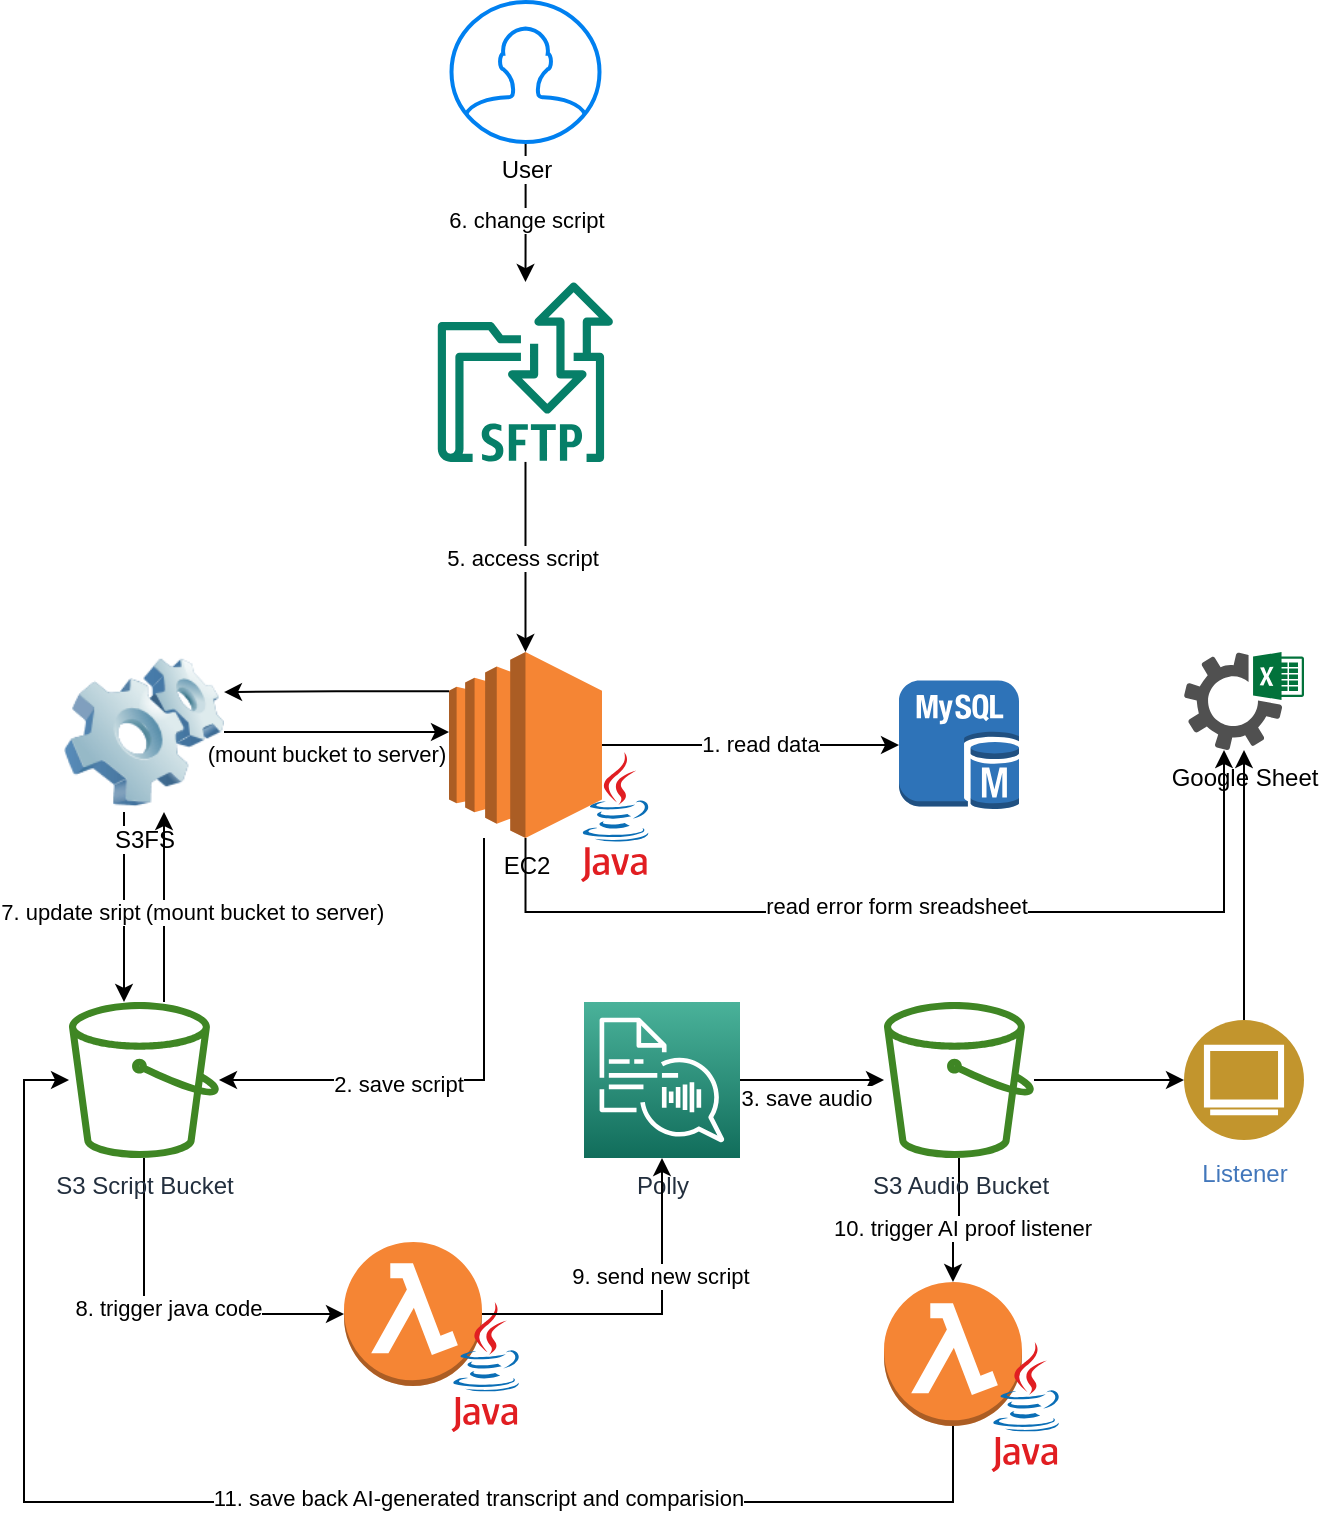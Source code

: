 <mxfile version="18.1.3" type="device" pages="4"><diagram id="XTtuU0NMesyoVIIM90vO" name="new"><mxGraphModel dx="1106" dy="1552" grid="1" gridSize="10" guides="1" tooltips="1" connect="1" arrows="1" fold="1" page="1" pageScale="1" pageWidth="1169" pageHeight="827" math="0" shadow="0"><root><mxCell id="0"/><mxCell id="1" parent="0"/><mxCell id="NncOpH6DnDTU8Z2YB7Ct-4" value="" style="group" parent="1" vertex="1" connectable="0"><mxGeometry x="492.5" y="295.04" width="100.4" height="115" as="geometry"/></mxCell><mxCell id="NncOpH6DnDTU8Z2YB7Ct-1" value="" style="dashed=0;outlineConnect=0;html=1;align=center;labelPosition=center;verticalLabelPosition=bottom;verticalAlign=top;shape=mxgraph.weblogos.java" parent="NncOpH6DnDTU8Z2YB7Ct-4" vertex="1"><mxGeometry x="66" y="50" width="34.4" height="65" as="geometry"/></mxCell><mxCell id="NncOpH6DnDTU8Z2YB7Ct-3" value="EC2" style="outlineConnect=0;dashed=0;verticalLabelPosition=bottom;verticalAlign=top;align=center;html=1;shape=mxgraph.aws3.ec2;fillColor=#F58534;gradientColor=none;" parent="NncOpH6DnDTU8Z2YB7Ct-4" vertex="1"><mxGeometry width="76.5" height="93" as="geometry"/></mxCell><mxCell id="NncOpH6DnDTU8Z2YB7Ct-5" value="" style="outlineConnect=0;dashed=0;verticalLabelPosition=bottom;verticalAlign=top;align=center;html=1;shape=mxgraph.aws3.mysql_db_instance;fillColor=#2E73B8;gradientColor=none;" parent="1" vertex="1"><mxGeometry x="717.5" y="309.29" width="60" height="64.5" as="geometry"/></mxCell><mxCell id="NncOpH6DnDTU8Z2YB7Ct-6" style="edgeStyle=orthogonalEdgeStyle;rounded=0;orthogonalLoop=1;jettySize=auto;html=1;" parent="1" source="NncOpH6DnDTU8Z2YB7Ct-3" target="NncOpH6DnDTU8Z2YB7Ct-5" edge="1"><mxGeometry relative="1" as="geometry"/></mxCell><mxCell id="NncOpH6DnDTU8Z2YB7Ct-11" value="1. read data" style="edgeLabel;html=1;align=center;verticalAlign=middle;resizable=0;points=[];" parent="NncOpH6DnDTU8Z2YB7Ct-6" vertex="1" connectable="0"><mxGeometry x="0.055" y="1" relative="1" as="geometry"><mxPoint as="offset"/></mxGeometry></mxCell><mxCell id="NncOpH6DnDTU8Z2YB7Ct-10" style="edgeStyle=orthogonalEdgeStyle;rounded=0;orthogonalLoop=1;jettySize=auto;html=1;" parent="1" source="NncOpH6DnDTU8Z2YB7Ct-7" target="NncOpH6DnDTU8Z2YB7Ct-9" edge="1"><mxGeometry relative="1" as="geometry"/></mxCell><mxCell id="NncOpH6DnDTU8Z2YB7Ct-13" value="3. save audio" style="edgeLabel;html=1;align=center;verticalAlign=middle;resizable=0;points=[];" parent="NncOpH6DnDTU8Z2YB7Ct-10" vertex="1" connectable="0"><mxGeometry x="-0.102" y="1" relative="1" as="geometry"><mxPoint y="10" as="offset"/></mxGeometry></mxCell><mxCell id="NncOpH6DnDTU8Z2YB7Ct-7" value="Polly" style="sketch=0;points=[[0,0,0],[0.25,0,0],[0.5,0,0],[0.75,0,0],[1,0,0],[0,1,0],[0.25,1,0],[0.5,1,0],[0.75,1,0],[1,1,0],[0,0.25,0],[0,0.5,0],[0,0.75,0],[1,0.25,0],[1,0.5,0],[1,0.75,0]];outlineConnect=0;fontColor=#232F3E;gradientColor=#4AB29A;gradientDirection=north;fillColor=#116D5B;strokeColor=#ffffff;dashed=0;verticalLabelPosition=bottom;verticalAlign=top;align=center;html=1;fontSize=12;fontStyle=0;aspect=fixed;shape=mxgraph.aws4.resourceIcon;resIcon=mxgraph.aws4.polly;" parent="1" vertex="1"><mxGeometry x="560" y="470" width="78" height="78" as="geometry"/></mxCell><mxCell id="NncOpH6DnDTU8Z2YB7Ct-49" style="edgeStyle=orthogonalEdgeStyle;rounded=0;orthogonalLoop=1;jettySize=auto;html=1;" parent="1" source="NncOpH6DnDTU8Z2YB7Ct-9" target="NncOpH6DnDTU8Z2YB7Ct-48" edge="1"><mxGeometry relative="1" as="geometry"/></mxCell><mxCell id="CRUqL8lj3aISnoi_IsQE-6" style="edgeStyle=orthogonalEdgeStyle;rounded=0;orthogonalLoop=1;jettySize=auto;html=1;" parent="1" source="NncOpH6DnDTU8Z2YB7Ct-9" target="CRUqL8lj3aISnoi_IsQE-3" edge="1"><mxGeometry relative="1" as="geometry"/></mxCell><mxCell id="CRUqL8lj3aISnoi_IsQE-7" value="10. trigger AI proof listener" style="edgeLabel;html=1;align=center;verticalAlign=middle;resizable=0;points=[];" parent="CRUqL8lj3aISnoi_IsQE-6" vertex="1" connectable="0"><mxGeometry x="0.169" y="4" relative="1" as="geometry"><mxPoint as="offset"/></mxGeometry></mxCell><mxCell id="NncOpH6DnDTU8Z2YB7Ct-9" value="S3 Audio Bucket" style="sketch=0;outlineConnect=0;fontColor=#232F3E;gradientColor=none;fillColor=#3F8624;strokeColor=none;dashed=0;verticalLabelPosition=bottom;verticalAlign=top;align=center;html=1;fontSize=12;fontStyle=0;aspect=fixed;pointerEvents=1;shape=mxgraph.aws4.bucket;" parent="1" vertex="1"><mxGeometry x="710" y="470" width="75" height="78" as="geometry"/></mxCell><mxCell id="NncOpH6DnDTU8Z2YB7Ct-16" style="edgeStyle=orthogonalEdgeStyle;rounded=0;orthogonalLoop=1;jettySize=auto;html=1;" parent="1" source="NncOpH6DnDTU8Z2YB7Ct-14" target="NncOpH6DnDTU8Z2YB7Ct-3" edge="1"><mxGeometry relative="1" as="geometry"><Array as="points"><mxPoint x="460" y="335"/><mxPoint x="460" y="335"/></Array></mxGeometry></mxCell><mxCell id="NncOpH6DnDTU8Z2YB7Ct-17" value="(mount bucket to server)" style="edgeLabel;html=1;align=center;verticalAlign=middle;resizable=0;points=[];" parent="NncOpH6DnDTU8Z2YB7Ct-16" vertex="1" connectable="0"><mxGeometry x="-0.102" y="1" relative="1" as="geometry"><mxPoint y="12" as="offset"/></mxGeometry></mxCell><mxCell id="NncOpH6DnDTU8Z2YB7Ct-37" style="edgeStyle=orthogonalEdgeStyle;rounded=0;orthogonalLoop=1;jettySize=auto;html=1;" parent="1" source="NncOpH6DnDTU8Z2YB7Ct-14" target="NncOpH6DnDTU8Z2YB7Ct-28" edge="1"><mxGeometry relative="1" as="geometry"><Array as="points"><mxPoint x="330" y="400"/><mxPoint x="330" y="400"/></Array></mxGeometry></mxCell><mxCell id="NncOpH6DnDTU8Z2YB7Ct-38" value="7. update sript" style="edgeLabel;html=1;align=center;verticalAlign=middle;resizable=0;points=[];" parent="NncOpH6DnDTU8Z2YB7Ct-37" vertex="1" connectable="0"><mxGeometry x="0.056" y="-1" relative="1" as="geometry"><mxPoint x="-26" as="offset"/></mxGeometry></mxCell><mxCell id="NncOpH6DnDTU8Z2YB7Ct-14" value="S3FS" style="image;html=1;image=img/lib/clip_art/computers/Software_128x128.png" parent="1" vertex="1"><mxGeometry x="300" y="295.04" width="80" height="80" as="geometry"/></mxCell><mxCell id="NncOpH6DnDTU8Z2YB7Ct-23" style="edgeStyle=orthogonalEdgeStyle;rounded=0;orthogonalLoop=1;jettySize=auto;html=1;" parent="1" source="NncOpH6DnDTU8Z2YB7Ct-22" target="NncOpH6DnDTU8Z2YB7Ct-3" edge="1"><mxGeometry relative="1" as="geometry"/></mxCell><mxCell id="NncOpH6DnDTU8Z2YB7Ct-32" value="5. access script" style="edgeLabel;html=1;align=center;verticalAlign=middle;resizable=0;points=[];" parent="NncOpH6DnDTU8Z2YB7Ct-23" vertex="1" connectable="0"><mxGeometry x="0.001" y="-2" relative="1" as="geometry"><mxPoint as="offset"/></mxGeometry></mxCell><mxCell id="NncOpH6DnDTU8Z2YB7Ct-22" value="" style="sketch=0;outlineConnect=0;fontColor=#232F3E;gradientColor=none;fillColor=#067F68;strokeColor=none;dashed=0;verticalLabelPosition=bottom;verticalAlign=top;align=center;html=1;fontSize=12;fontStyle=0;aspect=fixed;shape=mxgraph.aws4.transfer_for_sftp_resource;" parent="1" vertex="1"><mxGeometry x="486.9" y="110" width="87.69" height="90" as="geometry"/></mxCell><mxCell id="NncOpH6DnDTU8Z2YB7Ct-25" style="edgeStyle=orthogonalEdgeStyle;rounded=0;orthogonalLoop=1;jettySize=auto;html=1;" parent="1" source="NncOpH6DnDTU8Z2YB7Ct-24" target="NncOpH6DnDTU8Z2YB7Ct-22" edge="1"><mxGeometry relative="1" as="geometry"/></mxCell><mxCell id="NncOpH6DnDTU8Z2YB7Ct-33" value="6. change script" style="edgeLabel;html=1;align=center;verticalAlign=middle;resizable=0;points=[];" parent="NncOpH6DnDTU8Z2YB7Ct-25" vertex="1" connectable="0"><mxGeometry x="0.114" relative="1" as="geometry"><mxPoint as="offset"/></mxGeometry></mxCell><mxCell id="NncOpH6DnDTU8Z2YB7Ct-24" value="User" style="html=1;verticalLabelPosition=bottom;align=center;labelBackgroundColor=#ffffff;verticalAlign=top;strokeWidth=2;strokeColor=#0080F0;shadow=0;dashed=0;shape=mxgraph.ios7.icons.user;" parent="1" vertex="1"><mxGeometry x="493.75" y="-30" width="74" height="70" as="geometry"/></mxCell><mxCell id="NncOpH6DnDTU8Z2YB7Ct-29" style="edgeStyle=orthogonalEdgeStyle;rounded=0;orthogonalLoop=1;jettySize=auto;html=1;" parent="1" source="NncOpH6DnDTU8Z2YB7Ct-28" target="NncOpH6DnDTU8Z2YB7Ct-14" edge="1"><mxGeometry relative="1" as="geometry"><Array as="points"><mxPoint x="350" y="400"/><mxPoint x="350" y="400"/></Array></mxGeometry></mxCell><mxCell id="NncOpH6DnDTU8Z2YB7Ct-41" style="edgeStyle=orthogonalEdgeStyle;rounded=0;orthogonalLoop=1;jettySize=auto;html=1;" parent="1" source="NncOpH6DnDTU8Z2YB7Ct-28" target="NncOpH6DnDTU8Z2YB7Ct-40" edge="1"><mxGeometry relative="1" as="geometry"><Array as="points"><mxPoint x="340" y="626"/></Array></mxGeometry></mxCell><mxCell id="NncOpH6DnDTU8Z2YB7Ct-42" value="8. trigger java code" style="edgeLabel;html=1;align=center;verticalAlign=middle;resizable=0;points=[];" parent="NncOpH6DnDTU8Z2YB7Ct-41" vertex="1" connectable="0"><mxGeometry x="0.011" y="3" relative="1" as="geometry"><mxPoint as="offset"/></mxGeometry></mxCell><mxCell id="NncOpH6DnDTU8Z2YB7Ct-28" value="S3 Script Bucket" style="sketch=0;outlineConnect=0;fontColor=#232F3E;gradientColor=none;fillColor=#3F8624;strokeColor=none;dashed=0;verticalLabelPosition=bottom;verticalAlign=top;align=center;html=1;fontSize=12;fontStyle=0;aspect=fixed;pointerEvents=1;shape=mxgraph.aws4.bucket;" parent="1" vertex="1"><mxGeometry x="302.5" y="470" width="75" height="78" as="geometry"/></mxCell><mxCell id="NncOpH6DnDTU8Z2YB7Ct-30" style="edgeStyle=orthogonalEdgeStyle;rounded=0;orthogonalLoop=1;jettySize=auto;html=1;" parent="1" source="NncOpH6DnDTU8Z2YB7Ct-3" target="NncOpH6DnDTU8Z2YB7Ct-28" edge="1"><mxGeometry relative="1" as="geometry"><Array as="points"><mxPoint x="510" y="509"/></Array></mxGeometry></mxCell><mxCell id="NncOpH6DnDTU8Z2YB7Ct-31" value="2. save script" style="edgeLabel;html=1;align=center;verticalAlign=middle;resizable=0;points=[];" parent="NncOpH6DnDTU8Z2YB7Ct-30" vertex="1" connectable="0"><mxGeometry x="0.295" y="2" relative="1" as="geometry"><mxPoint as="offset"/></mxGeometry></mxCell><mxCell id="NncOpH6DnDTU8Z2YB7Ct-39" value="(mount bucket to server)" style="edgeLabel;html=1;align=center;verticalAlign=middle;resizable=0;points=[];" parent="1" vertex="1" connectable="0"><mxGeometry x="400" y="425.04" as="geometry"/></mxCell><mxCell id="NncOpH6DnDTU8Z2YB7Ct-44" value="" style="group" parent="1" vertex="1" connectable="0"><mxGeometry x="440" y="590" width="88.15" height="95" as="geometry"/></mxCell><mxCell id="NncOpH6DnDTU8Z2YB7Ct-40" value="" style="outlineConnect=0;dashed=0;verticalLabelPosition=bottom;verticalAlign=top;align=center;html=1;shape=mxgraph.aws3.lambda_function;fillColor=#F58534;gradientColor=none;" parent="NncOpH6DnDTU8Z2YB7Ct-44" vertex="1"><mxGeometry width="69" height="72" as="geometry"/></mxCell><mxCell id="NncOpH6DnDTU8Z2YB7Ct-43" value="" style="dashed=0;outlineConnect=0;html=1;align=center;labelPosition=center;verticalLabelPosition=bottom;verticalAlign=top;shape=mxgraph.weblogos.java" parent="NncOpH6DnDTU8Z2YB7Ct-44" vertex="1"><mxGeometry x="53.75" y="30" width="34.4" height="65" as="geometry"/></mxCell><mxCell id="NncOpH6DnDTU8Z2YB7Ct-45" style="edgeStyle=orthogonalEdgeStyle;rounded=0;orthogonalLoop=1;jettySize=auto;html=1;" parent="1" source="NncOpH6DnDTU8Z2YB7Ct-40" target="NncOpH6DnDTU8Z2YB7Ct-7" edge="1"><mxGeometry relative="1" as="geometry"/></mxCell><mxCell id="NncOpH6DnDTU8Z2YB7Ct-46" value="9. send new script" style="edgeLabel;html=1;align=center;verticalAlign=middle;resizable=0;points=[];" parent="NncOpH6DnDTU8Z2YB7Ct-45" vertex="1" connectable="0"><mxGeometry x="0.298" y="1" relative="1" as="geometry"><mxPoint as="offset"/></mxGeometry></mxCell><mxCell id="xSryRzxrsPruOYiFMSuQ-5" style="edgeStyle=orthogonalEdgeStyle;rounded=0;orthogonalLoop=1;jettySize=auto;html=1;" parent="1" source="NncOpH6DnDTU8Z2YB7Ct-48" target="xSryRzxrsPruOYiFMSuQ-1" edge="1"><mxGeometry relative="1" as="geometry"/></mxCell><mxCell id="NncOpH6DnDTU8Z2YB7Ct-48" value="Listener" style="aspect=fixed;perimeter=ellipsePerimeter;html=1;align=center;shadow=0;dashed=0;fontColor=#4277BB;labelBackgroundColor=#ffffff;fontSize=12;spacingTop=3;image;image=img/lib/ibm/users/browser.svg;" parent="1" vertex="1"><mxGeometry x="860" y="479" width="60" height="60" as="geometry"/></mxCell><mxCell id="xSryRzxrsPruOYiFMSuQ-1" value="Google Sheet" style="sketch=0;pointerEvents=1;shadow=0;dashed=0;html=1;strokeColor=none;fillColor=#505050;labelPosition=center;verticalLabelPosition=bottom;verticalAlign=top;outlineConnect=0;align=center;shape=mxgraph.office.services.excel_services;" parent="1" vertex="1"><mxGeometry x="860" y="295.04" width="60" height="49" as="geometry"/></mxCell><mxCell id="xSryRzxrsPruOYiFMSuQ-3" style="edgeStyle=orthogonalEdgeStyle;rounded=0;orthogonalLoop=1;jettySize=auto;html=1;" parent="1" source="NncOpH6DnDTU8Z2YB7Ct-3" target="xSryRzxrsPruOYiFMSuQ-1" edge="1"><mxGeometry relative="1" as="geometry"><Array as="points"><mxPoint x="531" y="425.04"/><mxPoint x="880" y="425.04"/></Array></mxGeometry></mxCell><mxCell id="xSryRzxrsPruOYiFMSuQ-4" value="read error form sreadsheet" style="edgeLabel;html=1;align=center;verticalAlign=middle;resizable=0;points=[];" parent="xSryRzxrsPruOYiFMSuQ-3" vertex="1" connectable="0"><mxGeometry x="-0.049" y="4" relative="1" as="geometry"><mxPoint y="1" as="offset"/></mxGeometry></mxCell><mxCell id="CRUqL8lj3aISnoi_IsQE-1" style="edgeStyle=orthogonalEdgeStyle;rounded=0;orthogonalLoop=1;jettySize=auto;html=1;entryX=1;entryY=0.25;entryDx=0;entryDy=0;exitX=0;exitY=0.21;exitDx=0;exitDy=0;exitPerimeter=0;" parent="1" source="NncOpH6DnDTU8Z2YB7Ct-3" target="NncOpH6DnDTU8Z2YB7Ct-14" edge="1"><mxGeometry relative="1" as="geometry"/></mxCell><mxCell id="CRUqL8lj3aISnoi_IsQE-2" value="" style="group" parent="1" vertex="1" connectable="0"><mxGeometry x="710" y="610" width="88.15" height="95" as="geometry"/></mxCell><mxCell id="CRUqL8lj3aISnoi_IsQE-3" value="" style="outlineConnect=0;dashed=0;verticalLabelPosition=bottom;verticalAlign=top;align=center;html=1;shape=mxgraph.aws3.lambda_function;fillColor=#F58534;gradientColor=none;" parent="CRUqL8lj3aISnoi_IsQE-2" vertex="1"><mxGeometry width="69" height="72" as="geometry"/></mxCell><mxCell id="CRUqL8lj3aISnoi_IsQE-4" value="" style="dashed=0;outlineConnect=0;html=1;align=center;labelPosition=center;verticalLabelPosition=bottom;verticalAlign=top;shape=mxgraph.weblogos.java" parent="CRUqL8lj3aISnoi_IsQE-2" vertex="1"><mxGeometry x="53.75" y="30" width="34.4" height="65" as="geometry"/></mxCell><mxCell id="CRUqL8lj3aISnoi_IsQE-8" style="edgeStyle=orthogonalEdgeStyle;rounded=0;orthogonalLoop=1;jettySize=auto;html=1;" parent="1" source="CRUqL8lj3aISnoi_IsQE-3" target="NncOpH6DnDTU8Z2YB7Ct-28" edge="1"><mxGeometry relative="1" as="geometry"><Array as="points"><mxPoint x="745" y="720"/><mxPoint x="280" y="720"/><mxPoint x="280" y="509"/></Array></mxGeometry></mxCell><mxCell id="CRUqL8lj3aISnoi_IsQE-9" value="11. save back AI-generated transcript and comparision" style="edgeLabel;html=1;align=center;verticalAlign=middle;resizable=0;points=[];" parent="CRUqL8lj3aISnoi_IsQE-8" vertex="1" connectable="0"><mxGeometry x="-0.251" y="-2" relative="1" as="geometry"><mxPoint as="offset"/></mxGeometry></mxCell></root></mxGraphModel></diagram><diagram id="ficL7T1YxFA1dmFw0a05" name="old"><mxGraphModel dx="1106" dy="725" grid="1" gridSize="10" guides="1" tooltips="1" connect="1" arrows="1" fold="1" page="1" pageScale="1" pageWidth="1169" pageHeight="827" math="0" shadow="0"><root><mxCell id="0"/><mxCell id="1" parent="0"/><mxCell id="OMUNg0WsKutQy2JKoEx_-1" value="" style="group" parent="1" vertex="1" connectable="0"><mxGeometry x="70" y="30" width="100.4" height="115" as="geometry"/></mxCell><mxCell id="OMUNg0WsKutQy2JKoEx_-2" value="" style="dashed=0;outlineConnect=0;html=1;align=center;labelPosition=center;verticalLabelPosition=bottom;verticalAlign=top;shape=mxgraph.weblogos.java" parent="OMUNg0WsKutQy2JKoEx_-1" vertex="1"><mxGeometry x="66" y="50" width="34.4" height="65" as="geometry"/></mxCell><mxCell id="OMUNg0WsKutQy2JKoEx_-3" value="EC2" style="outlineConnect=0;dashed=0;verticalLabelPosition=bottom;verticalAlign=top;align=center;html=1;shape=mxgraph.aws3.ec2;fillColor=#F58534;gradientColor=none;" parent="OMUNg0WsKutQy2JKoEx_-1" vertex="1"><mxGeometry width="76.5" height="93" as="geometry"/></mxCell><mxCell id="OMUNg0WsKutQy2JKoEx_-4" value="" style="outlineConnect=0;dashed=0;verticalLabelPosition=bottom;verticalAlign=top;align=center;html=1;shape=mxgraph.aws3.mysql_db_instance;fillColor=#2E73B8;gradientColor=none;" parent="1" vertex="1"><mxGeometry x="265" y="44.25" width="60" height="64.5" as="geometry"/></mxCell><mxCell id="OMUNg0WsKutQy2JKoEx_-5" style="edgeStyle=orthogonalEdgeStyle;rounded=0;orthogonalLoop=1;jettySize=auto;html=1;" parent="1" source="OMUNg0WsKutQy2JKoEx_-3" target="OMUNg0WsKutQy2JKoEx_-4" edge="1"><mxGeometry relative="1" as="geometry"/></mxCell><mxCell id="OMUNg0WsKutQy2JKoEx_-6" value="1. read data" style="edgeLabel;html=1;align=center;verticalAlign=middle;resizable=0;points=[];" parent="OMUNg0WsKutQy2JKoEx_-5" vertex="1" connectable="0"><mxGeometry x="0.055" y="1" relative="1" as="geometry"><mxPoint as="offset"/></mxGeometry></mxCell><mxCell id="OMUNg0WsKutQy2JKoEx_-7" style="edgeStyle=orthogonalEdgeStyle;rounded=0;orthogonalLoop=1;jettySize=auto;html=1;" parent="1" source="OMUNg0WsKutQy2JKoEx_-9" target="OMUNg0WsKutQy2JKoEx_-13" edge="1"><mxGeometry relative="1" as="geometry"/></mxCell><mxCell id="OMUNg0WsKutQy2JKoEx_-8" value="3. save audio" style="edgeLabel;html=1;align=center;verticalAlign=middle;resizable=0;points=[];" parent="OMUNg0WsKutQy2JKoEx_-7" vertex="1" connectable="0"><mxGeometry x="-0.102" y="1" relative="1" as="geometry"><mxPoint y="10" as="offset"/></mxGeometry></mxCell><mxCell id="OMUNg0WsKutQy2JKoEx_-9" value="Polly" style="sketch=0;points=[[0,0,0],[0.25,0,0],[0.5,0,0],[0.75,0,0],[1,0,0],[0,1,0],[0.25,1,0],[0.5,1,0],[0.75,1,0],[1,1,0],[0,0.25,0],[0,0.5,0],[0,0.75,0],[1,0.25,0],[1,0.5,0],[1,0.75,0]];outlineConnect=0;fontColor=#232F3E;gradientColor=#4AB29A;gradientDirection=north;fillColor=#116D5B;strokeColor=#ffffff;dashed=0;verticalLabelPosition=bottom;verticalAlign=top;align=center;html=1;fontSize=12;fontStyle=0;aspect=fixed;shape=mxgraph.aws4.resourceIcon;resIcon=mxgraph.aws4.polly;" parent="1" vertex="1"><mxGeometry x="70" y="250" width="78" height="78" as="geometry"/></mxCell><mxCell id="OMUNg0WsKutQy2JKoEx_-10" style="edgeStyle=orthogonalEdgeStyle;rounded=0;orthogonalLoop=1;jettySize=auto;html=1;" parent="1" source="OMUNg0WsKutQy2JKoEx_-3" target="OMUNg0WsKutQy2JKoEx_-9" edge="1"><mxGeometry relative="1" as="geometry"/></mxCell><mxCell id="OMUNg0WsKutQy2JKoEx_-11" value="2. send script" style="edgeLabel;html=1;align=center;verticalAlign=middle;resizable=0;points=[];" parent="OMUNg0WsKutQy2JKoEx_-10" vertex="1" connectable="0"><mxGeometry x="-0.124" y="-2" relative="1" as="geometry"><mxPoint x="2" y="5" as="offset"/></mxGeometry></mxCell><mxCell id="OMUNg0WsKutQy2JKoEx_-12" style="edgeStyle=orthogonalEdgeStyle;rounded=0;orthogonalLoop=1;jettySize=auto;html=1;" parent="1" source="OMUNg0WsKutQy2JKoEx_-13" target="OMUNg0WsKutQy2JKoEx_-38" edge="1"><mxGeometry relative="1" as="geometry"/></mxCell><mxCell id="OMUNg0WsKutQy2JKoEx_-13" value="S3 Audio Bucket" style="sketch=0;outlineConnect=0;fontColor=#232F3E;gradientColor=none;fillColor=#3F8624;strokeColor=none;dashed=0;verticalLabelPosition=bottom;verticalAlign=top;align=center;html=1;fontSize=12;fontStyle=0;aspect=fixed;pointerEvents=1;shape=mxgraph.aws4.bucket;" parent="1" vertex="1"><mxGeometry x="257.5" y="220" width="75" height="78" as="geometry"/></mxCell><mxCell id="OMUNg0WsKutQy2JKoEx_-38" value="Listener" style="aspect=fixed;perimeter=ellipsePerimeter;html=1;align=center;shadow=0;dashed=0;fontColor=#4277BB;labelBackgroundColor=#ffffff;fontSize=12;spacingTop=3;image;image=img/lib/ibm/users/browser.svg;" parent="1" vertex="1"><mxGeometry x="397.5" y="229" width="60" height="60" as="geometry"/></mxCell></root></mxGraphModel></diagram><diagram id="OmOJZTbQ8fZzgqO0Wqav" name="proof-listen-process"><mxGraphModel dx="1106" dy="725" grid="1" gridSize="10" guides="1" tooltips="1" connect="1" arrows="1" fold="1" page="1" pageScale="1" pageWidth="1169" pageHeight="827" math="0" shadow="0"><root><mxCell id="0"/><mxCell id="1" parent="0"/><mxCell id="_HJSrcMAK1amZ1rrkFac-3" style="edgeStyle=orthogonalEdgeStyle;rounded=0;orthogonalLoop=1;jettySize=auto;html=1;" parent="1" source="_HJSrcMAK1amZ1rrkFac-1" target="_HJSrcMAK1amZ1rrkFac-2" edge="1"><mxGeometry relative="1" as="geometry"/></mxCell><mxCell id="_HJSrcMAK1amZ1rrkFac-1" value="Upload content to church website/DB" style="rounded=1;whiteSpace=wrap;html=1;" parent="1" vertex="1"><mxGeometry x="120" y="80" width="120" height="60" as="geometry"/></mxCell><mxCell id="_HJSrcMAK1amZ1rrkFac-5" style="edgeStyle=orthogonalEdgeStyle;rounded=0;orthogonalLoop=1;jettySize=auto;html=1;" parent="1" source="_HJSrcMAK1amZ1rrkFac-2" target="_HJSrcMAK1amZ1rrkFac-4" edge="1"><mxGeometry relative="1" as="geometry"/></mxCell><mxCell id="_HJSrcMAK1amZ1rrkFac-2" value="java programming tidy up content and generate transcript" style="rounded=1;whiteSpace=wrap;html=1;" parent="1" vertex="1"><mxGeometry x="280" y="80" width="120" height="60" as="geometry"/></mxCell><mxCell id="_HJSrcMAK1amZ1rrkFac-16" style="edgeStyle=orthogonalEdgeStyle;rounded=0;orthogonalLoop=1;jettySize=auto;html=1;" parent="1" source="_HJSrcMAK1amZ1rrkFac-4" target="_HJSrcMAK1amZ1rrkFac-7" edge="1"><mxGeometry relative="1" as="geometry"/></mxCell><mxCell id="_HJSrcMAK1amZ1rrkFac-4" value="Send transcript to AI" style="rounded=1;whiteSpace=wrap;html=1;" parent="1" vertex="1"><mxGeometry x="440" y="80" width="120" height="60" as="geometry"/></mxCell><mxCell id="_HJSrcMAK1amZ1rrkFac-9" style="edgeStyle=orthogonalEdgeStyle;rounded=0;orthogonalLoop=1;jettySize=auto;html=1;" parent="1" source="_HJSrcMAK1amZ1rrkFac-7" target="_HJSrcMAK1amZ1rrkFac-8" edge="1"><mxGeometry relative="1" as="geometry"/></mxCell><mxCell id="_HJSrcMAK1amZ1rrkFac-7" value="save Audio to file system" style="rounded=1;whiteSpace=wrap;html=1;" parent="1" vertex="1"><mxGeometry x="440" y="190" width="120" height="60" as="geometry"/></mxCell><mxCell id="_HJSrcMAK1amZ1rrkFac-11" style="edgeStyle=orthogonalEdgeStyle;rounded=0;orthogonalLoop=1;jettySize=auto;html=1;entryX=1;entryY=0.5;entryDx=0;entryDy=0;" parent="1" source="_HJSrcMAK1amZ1rrkFac-8" target="_HJSrcMAK1amZ1rrkFac-10" edge="1"><mxGeometry relative="1" as="geometry"/></mxCell><mxCell id="_HJSrcMAK1amZ1rrkFac-8" value="Proof listening" style="rounded=1;whiteSpace=wrap;html=1;" parent="1" vertex="1"><mxGeometry x="280" y="190" width="120" height="60" as="geometry"/></mxCell><mxCell id="_HJSrcMAK1amZ1rrkFac-14" style="edgeStyle=orthogonalEdgeStyle;rounded=0;orthogonalLoop=1;jettySize=auto;html=1;entryX=0.5;entryY=0;entryDx=0;entryDy=0;" parent="1" source="_HJSrcMAK1amZ1rrkFac-10" target="_HJSrcMAK1amZ1rrkFac-12" edge="1"><mxGeometry relative="1" as="geometry"/></mxCell><mxCell id="_HJSrcMAK1amZ1rrkFac-10" value="Converter fix issues" style="rounded=1;whiteSpace=wrap;html=1;" parent="1" vertex="1"><mxGeometry x="120" y="190" width="120" height="60" as="geometry"/></mxCell><mxCell id="_HJSrcMAK1amZ1rrkFac-15" style="edgeStyle=orthogonalEdgeStyle;rounded=0;orthogonalLoop=1;jettySize=auto;html=1;" parent="1" source="_HJSrcMAK1amZ1rrkFac-12" target="_HJSrcMAK1amZ1rrkFac-13" edge="1"><mxGeometry relative="1" as="geometry"/></mxCell><mxCell id="_HJSrcMAK1amZ1rrkFac-12" value="Proof listener confirm" style="rounded=1;whiteSpace=wrap;html=1;" parent="1" vertex="1"><mxGeometry x="120" y="300" width="120" height="60" as="geometry"/></mxCell><mxCell id="_HJSrcMAK1amZ1rrkFac-13" value="Proof listener confirm" style="rounded=1;whiteSpace=wrap;html=1;" parent="1" vertex="1"><mxGeometry x="280" y="300" width="120" height="60" as="geometry"/></mxCell><mxCell id="_HJSrcMAK1amZ1rrkFac-21" value="1" style="ellipse;whiteSpace=wrap;html=1;aspect=fixed;strokeWidth=2;fontFamily=Tahoma;spacingBottom=4;spacingRight=2;strokeColor=#d3d3d3;" parent="1" vertex="1"><mxGeometry x="380" y="240" width="20" height="20" as="geometry"/></mxCell><mxCell id="_HJSrcMAK1amZ1rrkFac-22" value="10" style="ellipse;whiteSpace=wrap;html=1;aspect=fixed;strokeWidth=2;fontFamily=Tahoma;spacingBottom=4;spacingRight=2;strokeColor=#d3d3d3;" parent="1" vertex="1"><mxGeometry x="380" y="240" width="20" height="20" as="geometry"/></mxCell><mxCell id="_HJSrcMAK1amZ1rrkFac-23" value="1" style="ellipse;whiteSpace=wrap;html=1;aspect=fixed;strokeWidth=2;fontFamily=Tahoma;spacingBottom=4;spacingRight=2;strokeColor=#d3d3d3;" parent="1" vertex="1"><mxGeometry x="220" y="130" width="20" height="20" as="geometry"/></mxCell><mxCell id="_HJSrcMAK1amZ1rrkFac-24" value="20" style="ellipse;whiteSpace=wrap;html=1;aspect=fixed;strokeWidth=2;fontFamily=Tahoma;spacingBottom=4;spacingRight=2;strokeColor=#d3d3d3;" parent="1" vertex="1"><mxGeometry x="220" y="350" width="20" height="20" as="geometry"/></mxCell></root></mxGraphModel></diagram><diagram id="JiKXF3pljELyNfGb8qry" name="Page-4"><mxGraphModel dx="1106" dy="725" grid="1" gridSize="10" guides="1" tooltips="1" connect="1" arrows="1" fold="1" page="1" pageScale="1" pageWidth="1169" pageHeight="827" math="0" shadow="0"><root><mxCell id="0"/><mxCell id="1" parent="0"/><mxCell id="CTszdfy2R6ZLbZGfv5J6-1" style="edgeStyle=orthogonalEdgeStyle;rounded=0;orthogonalLoop=1;jettySize=auto;html=1;" edge="1" parent="1" source="CTszdfy2R6ZLbZGfv5J6-2" target="CTszdfy2R6ZLbZGfv5J6-4"><mxGeometry relative="1" as="geometry"/></mxCell><mxCell id="CTszdfy2R6ZLbZGfv5J6-2" value="Upload content to church website/DB" style="rounded=1;whiteSpace=wrap;html=1;" vertex="1" parent="1"><mxGeometry x="120" y="80" width="120" height="60" as="geometry"/></mxCell><mxCell id="CTszdfy2R6ZLbZGfv5J6-3" style="edgeStyle=orthogonalEdgeStyle;rounded=0;orthogonalLoop=1;jettySize=auto;html=1;" edge="1" parent="1" source="CTszdfy2R6ZLbZGfv5J6-4" target="CTszdfy2R6ZLbZGfv5J6-6"><mxGeometry relative="1" as="geometry"/></mxCell><mxCell id="CTszdfy2R6ZLbZGfv5J6-4" value="java programming tidy up content and generate transcript" style="rounded=1;whiteSpace=wrap;html=1;" vertex="1" parent="1"><mxGeometry x="280" y="80" width="120" height="60" as="geometry"/></mxCell><mxCell id="CTszdfy2R6ZLbZGfv5J6-5" style="edgeStyle=orthogonalEdgeStyle;rounded=0;orthogonalLoop=1;jettySize=auto;html=1;" edge="1" parent="1" source="CTszdfy2R6ZLbZGfv5J6-6" target="CTszdfy2R6ZLbZGfv5J6-8"><mxGeometry relative="1" as="geometry"/></mxCell><mxCell id="CTszdfy2R6ZLbZGfv5J6-6" value="Send transcript to AI" style="rounded=1;whiteSpace=wrap;html=1;" vertex="1" parent="1"><mxGeometry x="440" y="80" width="120" height="60" as="geometry"/></mxCell><mxCell id="CTszdfy2R6ZLbZGfv5J6-7" style="edgeStyle=orthogonalEdgeStyle;rounded=0;orthogonalLoop=1;jettySize=auto;html=1;" edge="1" parent="1" source="CTszdfy2R6ZLbZGfv5J6-8" target="CTszdfy2R6ZLbZGfv5J6-10"><mxGeometry relative="1" as="geometry"/></mxCell><mxCell id="CTszdfy2R6ZLbZGfv5J6-8" value="save Audio to file system" style="rounded=1;whiteSpace=wrap;html=1;" vertex="1" parent="1"><mxGeometry x="440" y="190" width="120" height="60" as="geometry"/></mxCell><mxCell id="CTszdfy2R6ZLbZGfv5J6-9" style="edgeStyle=orthogonalEdgeStyle;rounded=0;orthogonalLoop=1;jettySize=auto;html=1;entryX=1;entryY=0.5;entryDx=0;entryDy=0;" edge="1" parent="1" source="CTszdfy2R6ZLbZGfv5J6-10" target="CTszdfy2R6ZLbZGfv5J6-12"><mxGeometry relative="1" as="geometry"/></mxCell><mxCell id="CTszdfy2R6ZLbZGfv5J6-10" value="Proof listening" style="rounded=1;whiteSpace=wrap;html=1;" vertex="1" parent="1"><mxGeometry x="280" y="190" width="120" height="60" as="geometry"/></mxCell><mxCell id="CTszdfy2R6ZLbZGfv5J6-11" style="edgeStyle=orthogonalEdgeStyle;rounded=0;orthogonalLoop=1;jettySize=auto;html=1;entryX=0.5;entryY=0;entryDx=0;entryDy=0;" edge="1" parent="1" source="CTszdfy2R6ZLbZGfv5J6-12" target="CTszdfy2R6ZLbZGfv5J6-14"><mxGeometry relative="1" as="geometry"/></mxCell><mxCell id="CTszdfy2R6ZLbZGfv5J6-12" value="Converter fix issues" style="rounded=1;whiteSpace=wrap;html=1;" vertex="1" parent="1"><mxGeometry x="120" y="190" width="120" height="60" as="geometry"/></mxCell><mxCell id="CTszdfy2R6ZLbZGfv5J6-13" style="edgeStyle=orthogonalEdgeStyle;rounded=0;orthogonalLoop=1;jettySize=auto;html=1;" edge="1" parent="1" source="CTszdfy2R6ZLbZGfv5J6-14" target="CTszdfy2R6ZLbZGfv5J6-15"><mxGeometry relative="1" as="geometry"/></mxCell><mxCell id="CTszdfy2R6ZLbZGfv5J6-14" value="Proof listener confirm" style="rounded=1;whiteSpace=wrap;html=1;" vertex="1" parent="1"><mxGeometry x="120" y="300" width="120" height="60" as="geometry"/></mxCell><mxCell id="CTszdfy2R6ZLbZGfv5J6-15" value="Proof listener confirm" style="rounded=1;whiteSpace=wrap;html=1;" vertex="1" parent="1"><mxGeometry x="280" y="300" width="120" height="60" as="geometry"/></mxCell></root></mxGraphModel></diagram></mxfile>